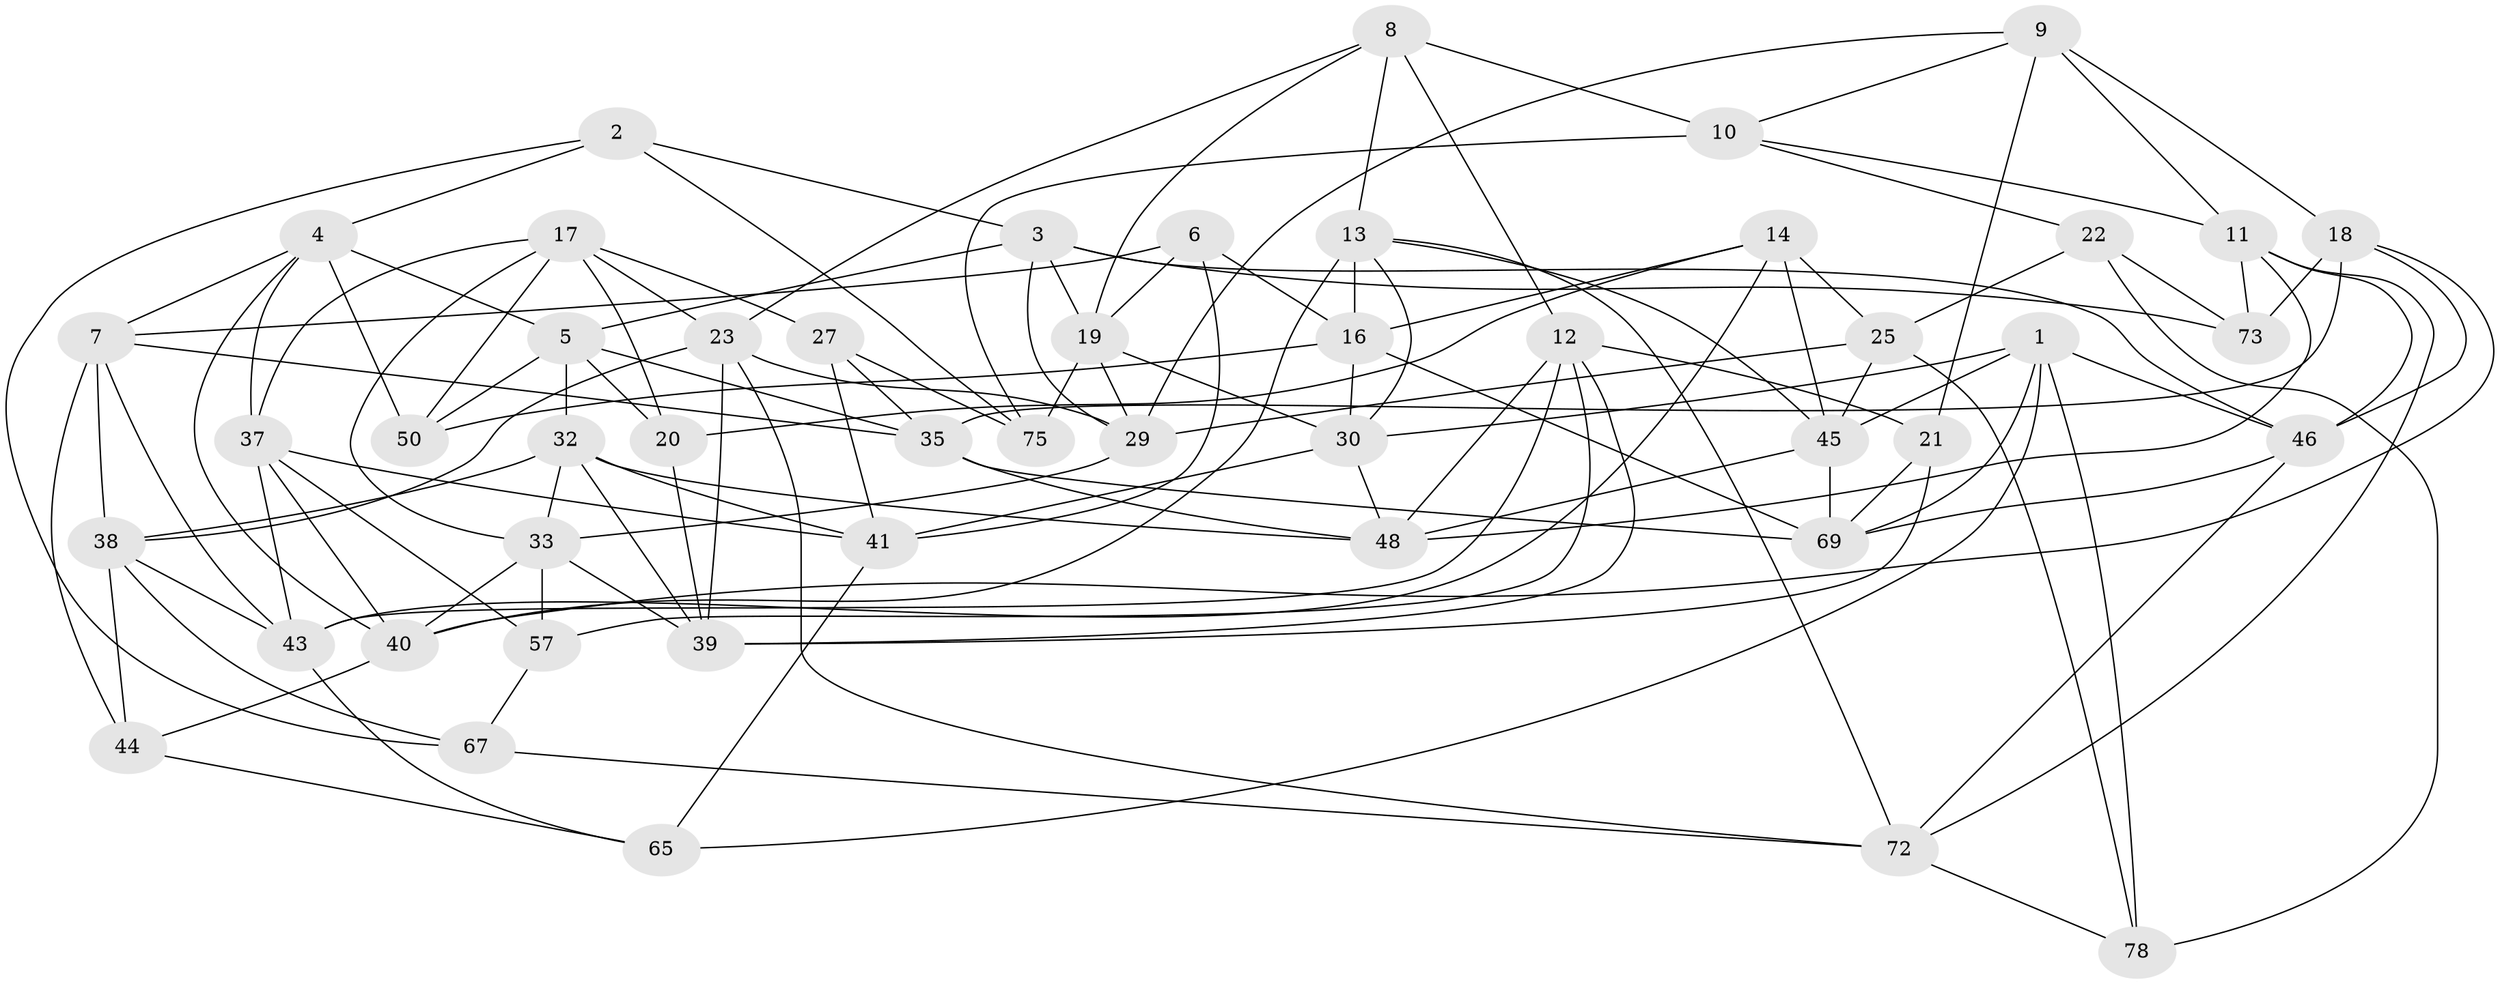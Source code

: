 // Generated by graph-tools (version 1.1) at 2025/24/03/03/25 07:24:29]
// undirected, 48 vertices, 127 edges
graph export_dot {
graph [start="1"]
  node [color=gray90,style=filled];
  1 [super="+56"];
  2;
  3 [super="+28"];
  4 [super="+71"];
  5 [super="+63"];
  6;
  7 [super="+81"];
  8 [super="+61"];
  9 [super="+42"];
  10 [super="+53"];
  11 [super="+31"];
  12 [super="+79"];
  13 [super="+26"];
  14 [super="+15"];
  16 [super="+62"];
  17 [super="+24"];
  18 [super="+34"];
  19 [super="+74"];
  20;
  21;
  22;
  23 [super="+58"];
  25 [super="+49"];
  27;
  29 [super="+77"];
  30 [super="+76"];
  32 [super="+70"];
  33 [super="+60"];
  35 [super="+36"];
  37 [super="+54"];
  38 [super="+47"];
  39 [super="+59"];
  40 [super="+55"];
  41 [super="+52"];
  43 [super="+51"];
  44;
  45 [super="+64"];
  46 [super="+68"];
  48 [super="+66"];
  50;
  57;
  65;
  67;
  69 [super="+82"];
  72 [super="+80"];
  73;
  75;
  78;
  1 -- 78;
  1 -- 46;
  1 -- 30;
  1 -- 69;
  1 -- 65;
  1 -- 45;
  2 -- 75;
  2 -- 67;
  2 -- 3;
  2 -- 4;
  3 -- 29;
  3 -- 19;
  3 -- 73;
  3 -- 5;
  3 -- 46;
  4 -- 40;
  4 -- 5;
  4 -- 50;
  4 -- 37;
  4 -- 7;
  5 -- 50;
  5 -- 35;
  5 -- 32;
  5 -- 20;
  6 -- 19;
  6 -- 7;
  6 -- 41;
  6 -- 16;
  7 -- 44;
  7 -- 35;
  7 -- 43;
  7 -- 38;
  8 -- 23;
  8 -- 13;
  8 -- 10 [weight=2];
  8 -- 19;
  8 -- 12;
  9 -- 21;
  9 -- 29;
  9 -- 18 [weight=2];
  9 -- 10;
  9 -- 11;
  10 -- 75;
  10 -- 11;
  10 -- 22;
  11 -- 48;
  11 -- 72;
  11 -- 73;
  11 -- 46;
  12 -- 43;
  12 -- 39;
  12 -- 57;
  12 -- 21;
  12 -- 48;
  13 -- 45;
  13 -- 30;
  13 -- 72;
  13 -- 16;
  13 -- 40;
  14 -- 25 [weight=2];
  14 -- 16;
  14 -- 43;
  14 -- 20;
  14 -- 45;
  16 -- 50;
  16 -- 69;
  16 -- 30;
  17 -- 20;
  17 -- 50;
  17 -- 27;
  17 -- 33;
  17 -- 23;
  17 -- 37;
  18 -- 73;
  18 -- 40;
  18 -- 35;
  18 -- 46;
  19 -- 75;
  19 -- 29;
  19 -- 30;
  20 -- 39;
  21 -- 69;
  21 -- 39;
  22 -- 73;
  22 -- 78;
  22 -- 25;
  23 -- 39;
  23 -- 29;
  23 -- 38;
  23 -- 72;
  25 -- 78;
  25 -- 29;
  25 -- 45;
  27 -- 41;
  27 -- 35;
  27 -- 75;
  29 -- 33;
  30 -- 48;
  30 -- 41;
  32 -- 41;
  32 -- 38;
  32 -- 39;
  32 -- 48;
  32 -- 33;
  33 -- 39;
  33 -- 40;
  33 -- 57;
  35 -- 48;
  35 -- 69;
  37 -- 40;
  37 -- 57;
  37 -- 41;
  37 -- 43;
  38 -- 67;
  38 -- 43;
  38 -- 44;
  40 -- 44;
  41 -- 65;
  43 -- 65;
  44 -- 65;
  45 -- 69;
  45 -- 48;
  46 -- 69;
  46 -- 72;
  57 -- 67;
  67 -- 72;
  72 -- 78;
}
